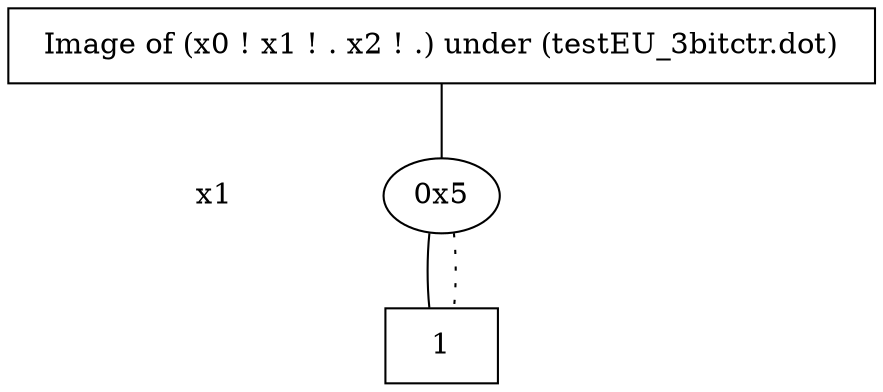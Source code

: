 digraph "DD" {
size = "7.5,10"
center = true;
edge [dir = none];
{ node [shape = plaintext];
  edge [style = invis];
  "CONST NODES" [style = invis];
" x1 " -> "CONST NODES"; 
}
{ rank = same; node [shape = box]; edge [style = invis];
"  Image of (x0 ! x1 ! . x2 ! .) under (testEU_3bitctr.dot)  "; }
{ rank = same; " x1 ";
"0x5";
}
{ rank = same; "CONST NODES";
{ node [shape = box]; "0";
}
}
"  Image of (x0 ! x1 ! . x2 ! .) under (testEU_3bitctr.dot)  " -> "0x5" [style = solid];
"0x5" -> "0";
"0x5" -> "0" [style = dotted];
"0" [label = "1"];
}
